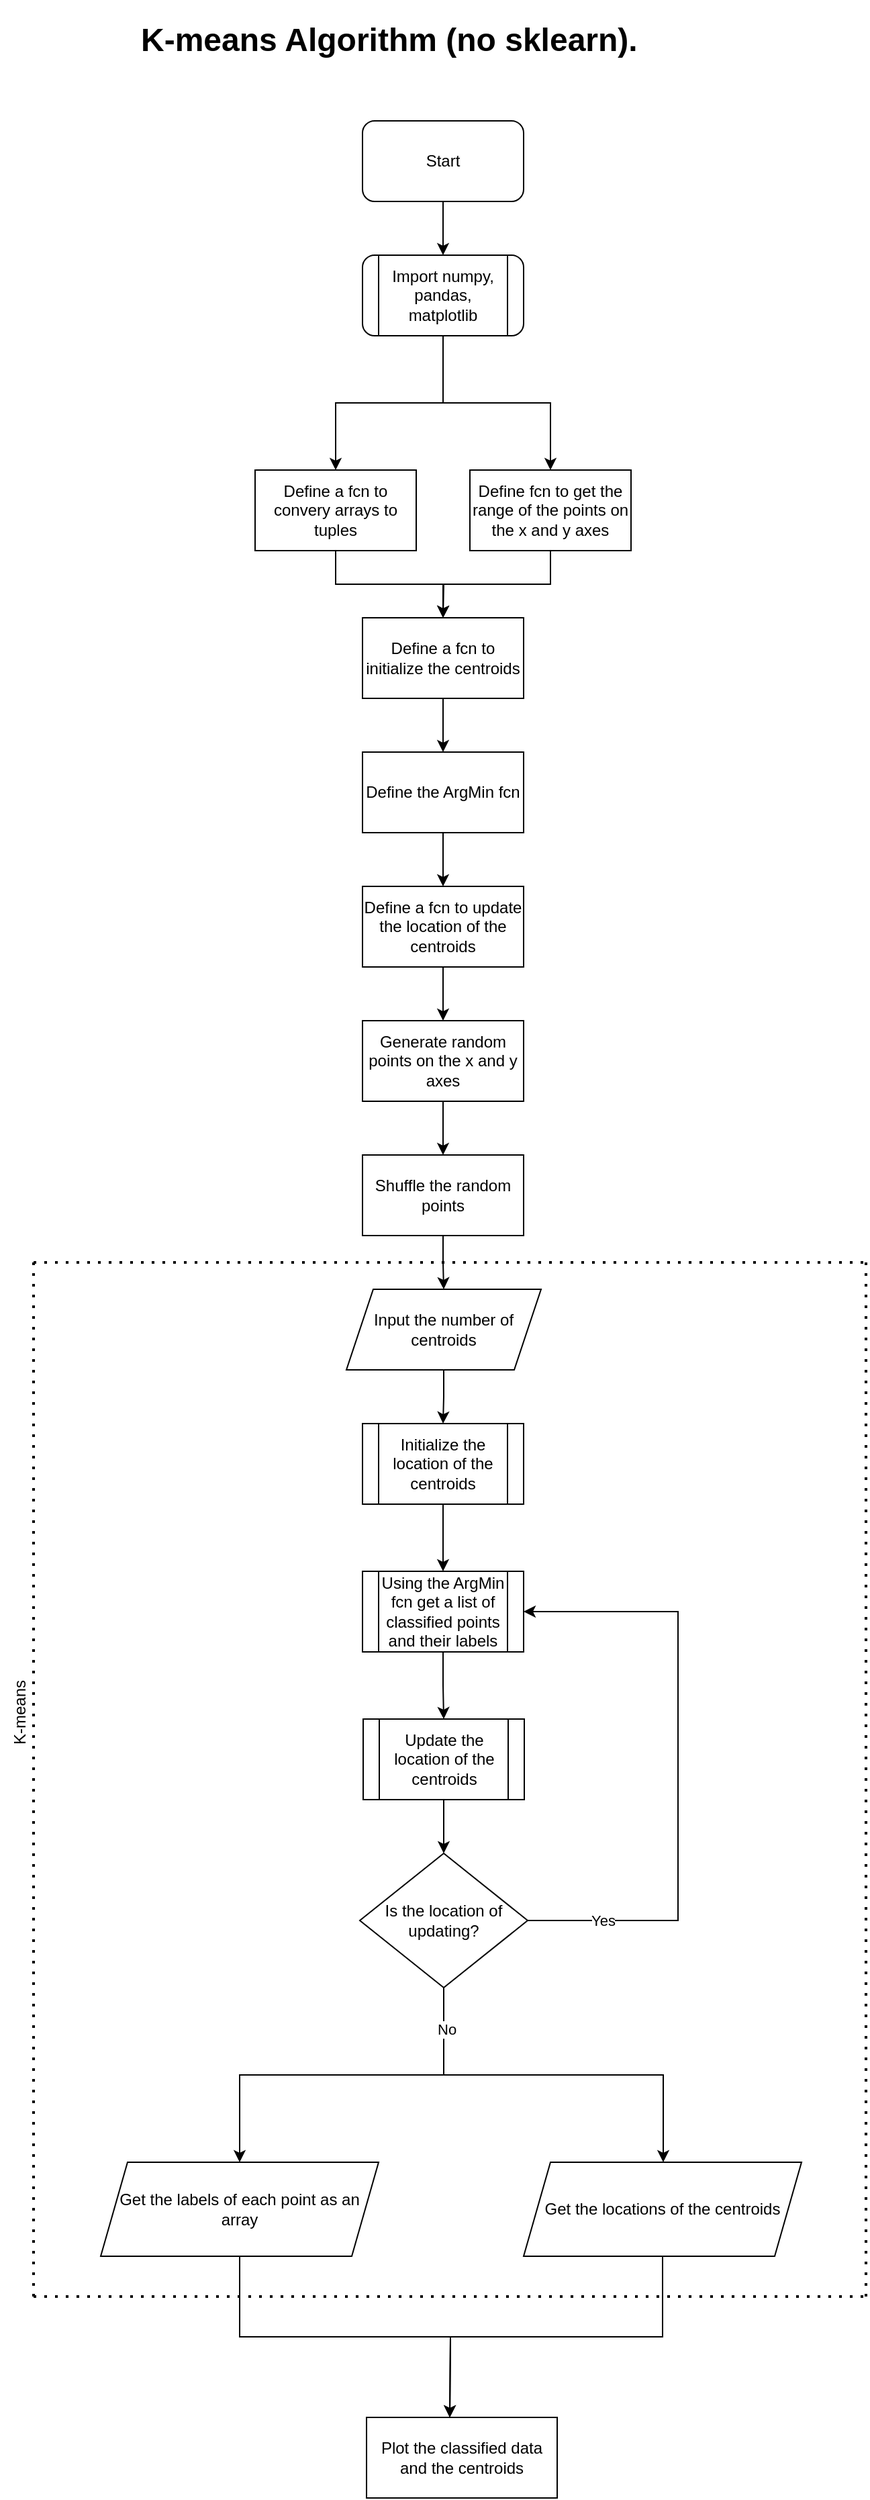 <mxfile version="16.5.1" type="device"><diagram id="22P12KP1YJweGAmhLiih" name="Page-1"><mxGraphModel dx="946" dy="672" grid="1" gridSize="10" guides="1" tooltips="1" connect="1" arrows="1" fold="1" page="1" pageScale="1" pageWidth="850" pageHeight="2000" math="0" shadow="0"><root><mxCell id="0"/><mxCell id="1" parent="0"/><mxCell id="-8mIAjGfOi8oztu7wfsc-3" value="" style="edgeStyle=orthogonalEdgeStyle;rounded=0;orthogonalLoop=1;jettySize=auto;html=1;" parent="1" source="-8mIAjGfOi8oztu7wfsc-1" target="-8mIAjGfOi8oztu7wfsc-2" edge="1"><mxGeometry relative="1" as="geometry"/></mxCell><mxCell id="-8mIAjGfOi8oztu7wfsc-1" value="Start" style="rounded=1;whiteSpace=wrap;html=1;" parent="1" vertex="1"><mxGeometry x="365" y="100" width="120" height="60" as="geometry"/></mxCell><mxCell id="-8mIAjGfOi8oztu7wfsc-12" style="edgeStyle=orthogonalEdgeStyle;rounded=0;orthogonalLoop=1;jettySize=auto;html=1;exitX=0.5;exitY=1;exitDx=0;exitDy=0;entryX=0.5;entryY=0;entryDx=0;entryDy=0;" parent="1" source="-8mIAjGfOi8oztu7wfsc-2" target="-8mIAjGfOi8oztu7wfsc-8" edge="1"><mxGeometry relative="1" as="geometry"/></mxCell><mxCell id="-8mIAjGfOi8oztu7wfsc-13" style="edgeStyle=orthogonalEdgeStyle;rounded=0;orthogonalLoop=1;jettySize=auto;html=1;exitX=0.5;exitY=1;exitDx=0;exitDy=0;entryX=0.5;entryY=0;entryDx=0;entryDy=0;" parent="1" source="-8mIAjGfOi8oztu7wfsc-2" target="-8mIAjGfOi8oztu7wfsc-6" edge="1"><mxGeometry relative="1" as="geometry"/></mxCell><mxCell id="-8mIAjGfOi8oztu7wfsc-2" value="Import numpy, pandas, matplotlib" style="shape=process;whiteSpace=wrap;html=1;backgroundOutline=1;rounded=1;" parent="1" vertex="1"><mxGeometry x="365" y="200" width="120" height="60" as="geometry"/></mxCell><mxCell id="-8mIAjGfOi8oztu7wfsc-16" style="edgeStyle=orthogonalEdgeStyle;rounded=0;orthogonalLoop=1;jettySize=auto;html=1;exitX=0.5;exitY=1;exitDx=0;exitDy=0;" parent="1" source="-8mIAjGfOi8oztu7wfsc-6" edge="1"><mxGeometry relative="1" as="geometry"><mxPoint x="425" y="470" as="targetPoint"/></mxGeometry></mxCell><mxCell id="-8mIAjGfOi8oztu7wfsc-6" value="Define a fcn to convery arrays to tuples" style="rounded=0;whiteSpace=wrap;html=1;" parent="1" vertex="1"><mxGeometry x="285" y="360" width="120" height="60" as="geometry"/></mxCell><mxCell id="-8mIAjGfOi8oztu7wfsc-15" style="edgeStyle=orthogonalEdgeStyle;rounded=0;orthogonalLoop=1;jettySize=auto;html=1;exitX=0.5;exitY=1;exitDx=0;exitDy=0;" parent="1" source="-8mIAjGfOi8oztu7wfsc-8" target="-8mIAjGfOi8oztu7wfsc-14" edge="1"><mxGeometry relative="1" as="geometry"/></mxCell><mxCell id="-8mIAjGfOi8oztu7wfsc-8" value="Define fcn to get the range of the points on the x and y axes" style="rounded=0;whiteSpace=wrap;html=1;" parent="1" vertex="1"><mxGeometry x="445" y="360" width="120" height="60" as="geometry"/></mxCell><mxCell id="-8mIAjGfOi8oztu7wfsc-18" value="" style="edgeStyle=orthogonalEdgeStyle;rounded=0;orthogonalLoop=1;jettySize=auto;html=1;" parent="1" source="-8mIAjGfOi8oztu7wfsc-14" target="-8mIAjGfOi8oztu7wfsc-17" edge="1"><mxGeometry relative="1" as="geometry"/></mxCell><mxCell id="-8mIAjGfOi8oztu7wfsc-14" value="Define a fcn to initialize the centroids" style="rounded=0;whiteSpace=wrap;html=1;" parent="1" vertex="1"><mxGeometry x="365" y="470" width="120" height="60" as="geometry"/></mxCell><mxCell id="-8mIAjGfOi8oztu7wfsc-20" value="" style="edgeStyle=orthogonalEdgeStyle;rounded=0;orthogonalLoop=1;jettySize=auto;html=1;" parent="1" source="-8mIAjGfOi8oztu7wfsc-17" target="-8mIAjGfOi8oztu7wfsc-19" edge="1"><mxGeometry relative="1" as="geometry"/></mxCell><mxCell id="-8mIAjGfOi8oztu7wfsc-17" value="Define the ArgMin fcn" style="whiteSpace=wrap;html=1;rounded=0;" parent="1" vertex="1"><mxGeometry x="365" y="570" width="120" height="60" as="geometry"/></mxCell><mxCell id="-8mIAjGfOi8oztu7wfsc-22" value="" style="edgeStyle=orthogonalEdgeStyle;rounded=0;orthogonalLoop=1;jettySize=auto;html=1;" parent="1" source="-8mIAjGfOi8oztu7wfsc-19" target="-8mIAjGfOi8oztu7wfsc-21" edge="1"><mxGeometry relative="1" as="geometry"/></mxCell><mxCell id="-8mIAjGfOi8oztu7wfsc-19" value="Define a fcn to update the location of the centroids" style="whiteSpace=wrap;html=1;rounded=0;" parent="1" vertex="1"><mxGeometry x="365" y="670" width="120" height="60" as="geometry"/></mxCell><mxCell id="-8mIAjGfOi8oztu7wfsc-24" value="" style="edgeStyle=orthogonalEdgeStyle;rounded=0;orthogonalLoop=1;jettySize=auto;html=1;" parent="1" source="-8mIAjGfOi8oztu7wfsc-21" target="-8mIAjGfOi8oztu7wfsc-23" edge="1"><mxGeometry relative="1" as="geometry"/></mxCell><mxCell id="-8mIAjGfOi8oztu7wfsc-21" value="Generate random points on the x and y axes" style="whiteSpace=wrap;html=1;rounded=0;" parent="1" vertex="1"><mxGeometry x="365" y="770" width="120" height="60" as="geometry"/></mxCell><mxCell id="-8mIAjGfOi8oztu7wfsc-26" style="edgeStyle=orthogonalEdgeStyle;rounded=0;orthogonalLoop=1;jettySize=auto;html=1;exitX=0.5;exitY=1;exitDx=0;exitDy=0;entryX=0.5;entryY=0;entryDx=0;entryDy=0;" parent="1" source="-8mIAjGfOi8oztu7wfsc-23" target="-8mIAjGfOi8oztu7wfsc-25" edge="1"><mxGeometry relative="1" as="geometry"/></mxCell><mxCell id="-8mIAjGfOi8oztu7wfsc-23" value="Shuffle the random points" style="whiteSpace=wrap;html=1;rounded=0;" parent="1" vertex="1"><mxGeometry x="365" y="870" width="120" height="60" as="geometry"/></mxCell><mxCell id="-8mIAjGfOi8oztu7wfsc-28" value="" style="edgeStyle=orthogonalEdgeStyle;rounded=0;orthogonalLoop=1;jettySize=auto;html=1;" parent="1" source="-8mIAjGfOi8oztu7wfsc-25" target="-8mIAjGfOi8oztu7wfsc-27" edge="1"><mxGeometry relative="1" as="geometry"/></mxCell><mxCell id="-8mIAjGfOi8oztu7wfsc-25" value="Input the number of centroids" style="shape=parallelogram;perimeter=parallelogramPerimeter;whiteSpace=wrap;html=1;fixedSize=1;" parent="1" vertex="1"><mxGeometry x="353" y="970" width="145" height="60" as="geometry"/></mxCell><mxCell id="-8mIAjGfOi8oztu7wfsc-30" value="" style="edgeStyle=orthogonalEdgeStyle;rounded=0;orthogonalLoop=1;jettySize=auto;html=1;" parent="1" source="-8mIAjGfOi8oztu7wfsc-27" target="-8mIAjGfOi8oztu7wfsc-29" edge="1"><mxGeometry relative="1" as="geometry"/></mxCell><mxCell id="-8mIAjGfOi8oztu7wfsc-27" value="Initialize the location of the centroids" style="shape=process;whiteSpace=wrap;html=1;backgroundOutline=1;" parent="1" vertex="1"><mxGeometry x="365" y="1070" width="120" height="60" as="geometry"/></mxCell><mxCell id="-8mIAjGfOi8oztu7wfsc-33" value="" style="edgeStyle=orthogonalEdgeStyle;rounded=0;orthogonalLoop=1;jettySize=auto;html=1;" parent="1" source="-8mIAjGfOi8oztu7wfsc-29" target="-8mIAjGfOi8oztu7wfsc-32" edge="1"><mxGeometry relative="1" as="geometry"/></mxCell><mxCell id="-8mIAjGfOi8oztu7wfsc-29" value="Using the ArgMin fcn get a list of classified points and their labels" style="shape=process;whiteSpace=wrap;html=1;backgroundOutline=1;" parent="1" vertex="1"><mxGeometry x="365" y="1180" width="120" height="60" as="geometry"/></mxCell><mxCell id="-8mIAjGfOi8oztu7wfsc-31" value="" style="endArrow=none;dashed=1;html=1;dashPattern=1 3;strokeWidth=2;rounded=0;" parent="1" edge="1"><mxGeometry width="50" height="50" relative="1" as="geometry"><mxPoint x="120" y="950" as="sourcePoint"/><mxPoint x="740" y="950" as="targetPoint"/></mxGeometry></mxCell><mxCell id="-8mIAjGfOi8oztu7wfsc-35" value="" style="edgeStyle=orthogonalEdgeStyle;rounded=0;orthogonalLoop=1;jettySize=auto;html=1;" parent="1" source="-8mIAjGfOi8oztu7wfsc-32" target="-8mIAjGfOi8oztu7wfsc-34" edge="1"><mxGeometry relative="1" as="geometry"/></mxCell><mxCell id="-8mIAjGfOi8oztu7wfsc-32" value="Update the location of the centroids" style="shape=process;whiteSpace=wrap;html=1;backgroundOutline=1;" parent="1" vertex="1"><mxGeometry x="365.5" y="1290" width="120" height="60" as="geometry"/></mxCell><mxCell id="-8mIAjGfOi8oztu7wfsc-36" style="edgeStyle=orthogonalEdgeStyle;rounded=0;orthogonalLoop=1;jettySize=auto;html=1;entryX=1;entryY=0.5;entryDx=0;entryDy=0;" parent="1" source="-8mIAjGfOi8oztu7wfsc-34" target="-8mIAjGfOi8oztu7wfsc-29" edge="1"><mxGeometry relative="1" as="geometry"><mxPoint x="600" y="1190" as="targetPoint"/><Array as="points"><mxPoint x="600" y="1440"/><mxPoint x="600" y="1210"/></Array></mxGeometry></mxCell><mxCell id="-8mIAjGfOi8oztu7wfsc-53" value="Yes" style="edgeLabel;html=1;align=center;verticalAlign=middle;resizable=0;points=[];" parent="-8mIAjGfOi8oztu7wfsc-36" vertex="1" connectable="0"><mxGeometry x="-0.758" relative="1" as="geometry"><mxPoint as="offset"/></mxGeometry></mxCell><mxCell id="-8mIAjGfOi8oztu7wfsc-39" value="" style="edgeStyle=orthogonalEdgeStyle;rounded=0;orthogonalLoop=1;jettySize=auto;html=1;" parent="1" source="-8mIAjGfOi8oztu7wfsc-34" target="-8mIAjGfOi8oztu7wfsc-38" edge="1"><mxGeometry x="0.067" y="-55" relative="1" as="geometry"><mxPoint as="offset"/></mxGeometry></mxCell><mxCell id="-8mIAjGfOi8oztu7wfsc-43" style="edgeStyle=orthogonalEdgeStyle;rounded=0;orthogonalLoop=1;jettySize=auto;html=1;exitX=0.5;exitY=1;exitDx=0;exitDy=0;" parent="1" source="-8mIAjGfOi8oztu7wfsc-34" target="-8mIAjGfOi8oztu7wfsc-42" edge="1"><mxGeometry relative="1" as="geometry"><Array as="points"><mxPoint x="425" y="1555"/><mxPoint x="589" y="1555"/></Array></mxGeometry></mxCell><mxCell id="-8mIAjGfOi8oztu7wfsc-52" value="&amp;nbsp;No" style="edgeLabel;html=1;align=center;verticalAlign=middle;resizable=0;points=[];" parent="-8mIAjGfOi8oztu7wfsc-43" vertex="1" connectable="0"><mxGeometry x="-0.789" relative="1" as="geometry"><mxPoint as="offset"/></mxGeometry></mxCell><mxCell id="-8mIAjGfOi8oztu7wfsc-34" value="Is the location of updating?" style="rhombus;whiteSpace=wrap;html=1;" parent="1" vertex="1"><mxGeometry x="363" y="1390" width="125" height="100" as="geometry"/></mxCell><mxCell id="-8mIAjGfOi8oztu7wfsc-58" style="edgeStyle=orthogonalEdgeStyle;rounded=0;orthogonalLoop=1;jettySize=auto;html=1;exitX=0.5;exitY=1;exitDx=0;exitDy=0;" parent="1" source="-8mIAjGfOi8oztu7wfsc-38" edge="1"><mxGeometry relative="1" as="geometry"><mxPoint x="430" y="1810" as="targetPoint"/></mxGeometry></mxCell><mxCell id="-8mIAjGfOi8oztu7wfsc-38" value="Get the labels of each point as an array" style="shape=parallelogram;perimeter=parallelogramPerimeter;whiteSpace=wrap;html=1;fixedSize=1;" parent="1" vertex="1"><mxGeometry x="170" y="1620" width="207" height="70" as="geometry"/></mxCell><mxCell id="-8mIAjGfOi8oztu7wfsc-57" style="edgeStyle=orthogonalEdgeStyle;rounded=0;orthogonalLoop=1;jettySize=auto;html=1;exitX=0.5;exitY=1;exitDx=0;exitDy=0;" parent="1" source="-8mIAjGfOi8oztu7wfsc-42" edge="1"><mxGeometry relative="1" as="geometry"><mxPoint x="430" y="1810" as="targetPoint"/></mxGeometry></mxCell><mxCell id="-8mIAjGfOi8oztu7wfsc-42" value="Get the locations of the centroids" style="shape=parallelogram;perimeter=parallelogramPerimeter;whiteSpace=wrap;html=1;fixedSize=1;" parent="1" vertex="1"><mxGeometry x="485" y="1620" width="207" height="70" as="geometry"/></mxCell><mxCell id="-8mIAjGfOi8oztu7wfsc-54" value="" style="endArrow=none;dashed=1;html=1;dashPattern=1 3;strokeWidth=2;rounded=0;" parent="1" edge="1"><mxGeometry width="50" height="50" relative="1" as="geometry"><mxPoint x="120" y="1720" as="sourcePoint"/><mxPoint x="120" y="950" as="targetPoint"/><Array as="points"><mxPoint x="120" y="1200"/></Array></mxGeometry></mxCell><mxCell id="-8mIAjGfOi8oztu7wfsc-55" value="" style="endArrow=none;dashed=1;html=1;dashPattern=1 3;strokeWidth=2;rounded=0;" parent="1" edge="1"><mxGeometry width="50" height="50" relative="1" as="geometry"><mxPoint x="740" y="1720" as="sourcePoint"/><mxPoint x="740" y="950.0" as="targetPoint"/><Array as="points"><mxPoint x="740" y="1200"/></Array></mxGeometry></mxCell><mxCell id="-8mIAjGfOi8oztu7wfsc-56" value="" style="endArrow=none;dashed=1;html=1;dashPattern=1 3;strokeWidth=2;rounded=0;" parent="1" edge="1"><mxGeometry width="50" height="50" relative="1" as="geometry"><mxPoint x="120" y="1720.0" as="sourcePoint"/><mxPoint x="740" y="1720.0" as="targetPoint"/></mxGeometry></mxCell><mxCell id="-8mIAjGfOi8oztu7wfsc-59" value="Plot the classified data and the centroids" style="rounded=0;whiteSpace=wrap;html=1;" parent="1" vertex="1"><mxGeometry x="368" y="1810" width="142" height="60" as="geometry"/></mxCell><mxCell id="-8mIAjGfOi8oztu7wfsc-60" value="K-means" style="text;html=1;strokeColor=none;fillColor=none;align=center;verticalAlign=middle;whiteSpace=wrap;rounded=0;rotation=-90;" parent="1" vertex="1"><mxGeometry x="80" y="1270" width="60" height="30" as="geometry"/></mxCell><mxCell id="-8mIAjGfOi8oztu7wfsc-62" value="&lt;h1&gt;&lt;span&gt;K-means Algorithm (no sklearn).&lt;/span&gt;&lt;br&gt;&lt;/h1&gt;" style="text;html=1;strokeColor=none;fillColor=none;spacing=5;spacingTop=-20;whiteSpace=wrap;overflow=hidden;rounded=0;" parent="1" vertex="1"><mxGeometry x="195" y="20" width="460" height="50" as="geometry"/></mxCell></root></mxGraphModel></diagram></mxfile>